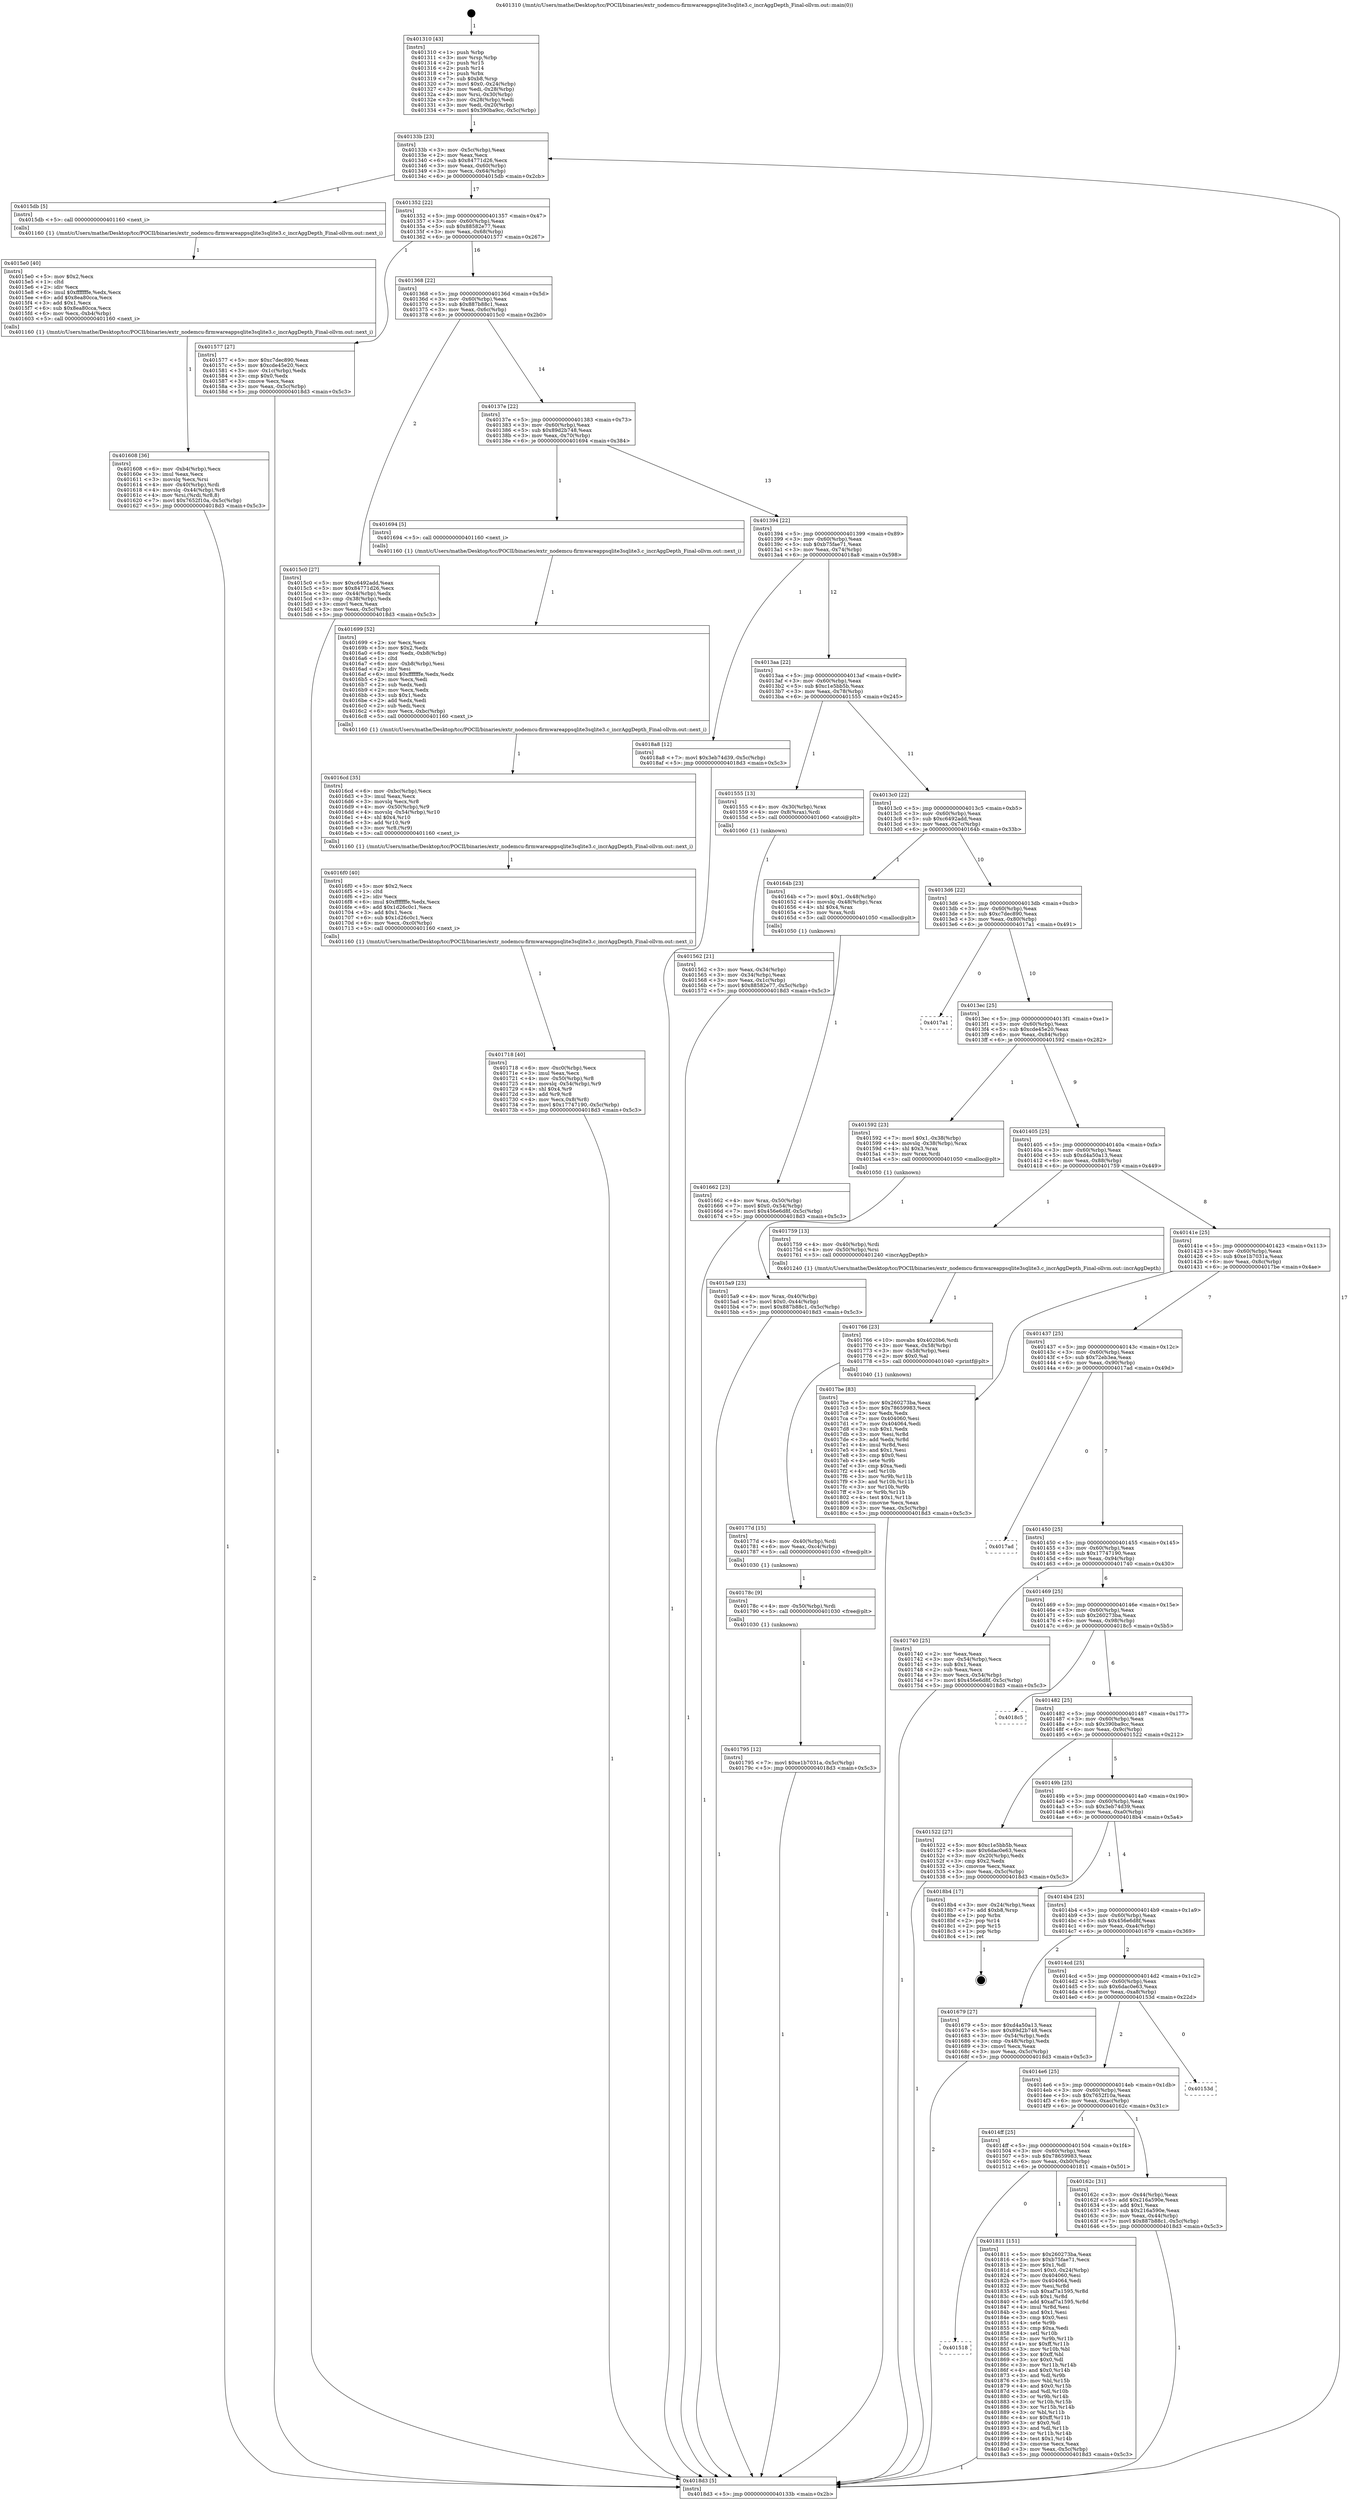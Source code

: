 digraph "0x401310" {
  label = "0x401310 (/mnt/c/Users/mathe/Desktop/tcc/POCII/binaries/extr_nodemcu-firmwareappsqlite3sqlite3.c_incrAggDepth_Final-ollvm.out::main(0))"
  labelloc = "t"
  node[shape=record]

  Entry [label="",width=0.3,height=0.3,shape=circle,fillcolor=black,style=filled]
  "0x40133b" [label="{
     0x40133b [23]\l
     | [instrs]\l
     &nbsp;&nbsp;0x40133b \<+3\>: mov -0x5c(%rbp),%eax\l
     &nbsp;&nbsp;0x40133e \<+2\>: mov %eax,%ecx\l
     &nbsp;&nbsp;0x401340 \<+6\>: sub $0x84771d26,%ecx\l
     &nbsp;&nbsp;0x401346 \<+3\>: mov %eax,-0x60(%rbp)\l
     &nbsp;&nbsp;0x401349 \<+3\>: mov %ecx,-0x64(%rbp)\l
     &nbsp;&nbsp;0x40134c \<+6\>: je 00000000004015db \<main+0x2cb\>\l
  }"]
  "0x4015db" [label="{
     0x4015db [5]\l
     | [instrs]\l
     &nbsp;&nbsp;0x4015db \<+5\>: call 0000000000401160 \<next_i\>\l
     | [calls]\l
     &nbsp;&nbsp;0x401160 \{1\} (/mnt/c/Users/mathe/Desktop/tcc/POCII/binaries/extr_nodemcu-firmwareappsqlite3sqlite3.c_incrAggDepth_Final-ollvm.out::next_i)\l
  }"]
  "0x401352" [label="{
     0x401352 [22]\l
     | [instrs]\l
     &nbsp;&nbsp;0x401352 \<+5\>: jmp 0000000000401357 \<main+0x47\>\l
     &nbsp;&nbsp;0x401357 \<+3\>: mov -0x60(%rbp),%eax\l
     &nbsp;&nbsp;0x40135a \<+5\>: sub $0x88582e77,%eax\l
     &nbsp;&nbsp;0x40135f \<+3\>: mov %eax,-0x68(%rbp)\l
     &nbsp;&nbsp;0x401362 \<+6\>: je 0000000000401577 \<main+0x267\>\l
  }"]
  Exit [label="",width=0.3,height=0.3,shape=circle,fillcolor=black,style=filled,peripheries=2]
  "0x401577" [label="{
     0x401577 [27]\l
     | [instrs]\l
     &nbsp;&nbsp;0x401577 \<+5\>: mov $0xc7dec890,%eax\l
     &nbsp;&nbsp;0x40157c \<+5\>: mov $0xcde45e20,%ecx\l
     &nbsp;&nbsp;0x401581 \<+3\>: mov -0x1c(%rbp),%edx\l
     &nbsp;&nbsp;0x401584 \<+3\>: cmp $0x0,%edx\l
     &nbsp;&nbsp;0x401587 \<+3\>: cmove %ecx,%eax\l
     &nbsp;&nbsp;0x40158a \<+3\>: mov %eax,-0x5c(%rbp)\l
     &nbsp;&nbsp;0x40158d \<+5\>: jmp 00000000004018d3 \<main+0x5c3\>\l
  }"]
  "0x401368" [label="{
     0x401368 [22]\l
     | [instrs]\l
     &nbsp;&nbsp;0x401368 \<+5\>: jmp 000000000040136d \<main+0x5d\>\l
     &nbsp;&nbsp;0x40136d \<+3\>: mov -0x60(%rbp),%eax\l
     &nbsp;&nbsp;0x401370 \<+5\>: sub $0x887b88c1,%eax\l
     &nbsp;&nbsp;0x401375 \<+3\>: mov %eax,-0x6c(%rbp)\l
     &nbsp;&nbsp;0x401378 \<+6\>: je 00000000004015c0 \<main+0x2b0\>\l
  }"]
  "0x401518" [label="{
     0x401518\l
  }", style=dashed]
  "0x4015c0" [label="{
     0x4015c0 [27]\l
     | [instrs]\l
     &nbsp;&nbsp;0x4015c0 \<+5\>: mov $0xc6492add,%eax\l
     &nbsp;&nbsp;0x4015c5 \<+5\>: mov $0x84771d26,%ecx\l
     &nbsp;&nbsp;0x4015ca \<+3\>: mov -0x44(%rbp),%edx\l
     &nbsp;&nbsp;0x4015cd \<+3\>: cmp -0x38(%rbp),%edx\l
     &nbsp;&nbsp;0x4015d0 \<+3\>: cmovl %ecx,%eax\l
     &nbsp;&nbsp;0x4015d3 \<+3\>: mov %eax,-0x5c(%rbp)\l
     &nbsp;&nbsp;0x4015d6 \<+5\>: jmp 00000000004018d3 \<main+0x5c3\>\l
  }"]
  "0x40137e" [label="{
     0x40137e [22]\l
     | [instrs]\l
     &nbsp;&nbsp;0x40137e \<+5\>: jmp 0000000000401383 \<main+0x73\>\l
     &nbsp;&nbsp;0x401383 \<+3\>: mov -0x60(%rbp),%eax\l
     &nbsp;&nbsp;0x401386 \<+5\>: sub $0x89d2b748,%eax\l
     &nbsp;&nbsp;0x40138b \<+3\>: mov %eax,-0x70(%rbp)\l
     &nbsp;&nbsp;0x40138e \<+6\>: je 0000000000401694 \<main+0x384\>\l
  }"]
  "0x401811" [label="{
     0x401811 [151]\l
     | [instrs]\l
     &nbsp;&nbsp;0x401811 \<+5\>: mov $0x260273ba,%eax\l
     &nbsp;&nbsp;0x401816 \<+5\>: mov $0xb75fae71,%ecx\l
     &nbsp;&nbsp;0x40181b \<+2\>: mov $0x1,%dl\l
     &nbsp;&nbsp;0x40181d \<+7\>: movl $0x0,-0x24(%rbp)\l
     &nbsp;&nbsp;0x401824 \<+7\>: mov 0x404060,%esi\l
     &nbsp;&nbsp;0x40182b \<+7\>: mov 0x404064,%edi\l
     &nbsp;&nbsp;0x401832 \<+3\>: mov %esi,%r8d\l
     &nbsp;&nbsp;0x401835 \<+7\>: sub $0xaf7a1595,%r8d\l
     &nbsp;&nbsp;0x40183c \<+4\>: sub $0x1,%r8d\l
     &nbsp;&nbsp;0x401840 \<+7\>: add $0xaf7a1595,%r8d\l
     &nbsp;&nbsp;0x401847 \<+4\>: imul %r8d,%esi\l
     &nbsp;&nbsp;0x40184b \<+3\>: and $0x1,%esi\l
     &nbsp;&nbsp;0x40184e \<+3\>: cmp $0x0,%esi\l
     &nbsp;&nbsp;0x401851 \<+4\>: sete %r9b\l
     &nbsp;&nbsp;0x401855 \<+3\>: cmp $0xa,%edi\l
     &nbsp;&nbsp;0x401858 \<+4\>: setl %r10b\l
     &nbsp;&nbsp;0x40185c \<+3\>: mov %r9b,%r11b\l
     &nbsp;&nbsp;0x40185f \<+4\>: xor $0xff,%r11b\l
     &nbsp;&nbsp;0x401863 \<+3\>: mov %r10b,%bl\l
     &nbsp;&nbsp;0x401866 \<+3\>: xor $0xff,%bl\l
     &nbsp;&nbsp;0x401869 \<+3\>: xor $0x0,%dl\l
     &nbsp;&nbsp;0x40186c \<+3\>: mov %r11b,%r14b\l
     &nbsp;&nbsp;0x40186f \<+4\>: and $0x0,%r14b\l
     &nbsp;&nbsp;0x401873 \<+3\>: and %dl,%r9b\l
     &nbsp;&nbsp;0x401876 \<+3\>: mov %bl,%r15b\l
     &nbsp;&nbsp;0x401879 \<+4\>: and $0x0,%r15b\l
     &nbsp;&nbsp;0x40187d \<+3\>: and %dl,%r10b\l
     &nbsp;&nbsp;0x401880 \<+3\>: or %r9b,%r14b\l
     &nbsp;&nbsp;0x401883 \<+3\>: or %r10b,%r15b\l
     &nbsp;&nbsp;0x401886 \<+3\>: xor %r15b,%r14b\l
     &nbsp;&nbsp;0x401889 \<+3\>: or %bl,%r11b\l
     &nbsp;&nbsp;0x40188c \<+4\>: xor $0xff,%r11b\l
     &nbsp;&nbsp;0x401890 \<+3\>: or $0x0,%dl\l
     &nbsp;&nbsp;0x401893 \<+3\>: and %dl,%r11b\l
     &nbsp;&nbsp;0x401896 \<+3\>: or %r11b,%r14b\l
     &nbsp;&nbsp;0x401899 \<+4\>: test $0x1,%r14b\l
     &nbsp;&nbsp;0x40189d \<+3\>: cmovne %ecx,%eax\l
     &nbsp;&nbsp;0x4018a0 \<+3\>: mov %eax,-0x5c(%rbp)\l
     &nbsp;&nbsp;0x4018a3 \<+5\>: jmp 00000000004018d3 \<main+0x5c3\>\l
  }"]
  "0x401694" [label="{
     0x401694 [5]\l
     | [instrs]\l
     &nbsp;&nbsp;0x401694 \<+5\>: call 0000000000401160 \<next_i\>\l
     | [calls]\l
     &nbsp;&nbsp;0x401160 \{1\} (/mnt/c/Users/mathe/Desktop/tcc/POCII/binaries/extr_nodemcu-firmwareappsqlite3sqlite3.c_incrAggDepth_Final-ollvm.out::next_i)\l
  }"]
  "0x401394" [label="{
     0x401394 [22]\l
     | [instrs]\l
     &nbsp;&nbsp;0x401394 \<+5\>: jmp 0000000000401399 \<main+0x89\>\l
     &nbsp;&nbsp;0x401399 \<+3\>: mov -0x60(%rbp),%eax\l
     &nbsp;&nbsp;0x40139c \<+5\>: sub $0xb75fae71,%eax\l
     &nbsp;&nbsp;0x4013a1 \<+3\>: mov %eax,-0x74(%rbp)\l
     &nbsp;&nbsp;0x4013a4 \<+6\>: je 00000000004018a8 \<main+0x598\>\l
  }"]
  "0x401795" [label="{
     0x401795 [12]\l
     | [instrs]\l
     &nbsp;&nbsp;0x401795 \<+7\>: movl $0xe1b7031a,-0x5c(%rbp)\l
     &nbsp;&nbsp;0x40179c \<+5\>: jmp 00000000004018d3 \<main+0x5c3\>\l
  }"]
  "0x4018a8" [label="{
     0x4018a8 [12]\l
     | [instrs]\l
     &nbsp;&nbsp;0x4018a8 \<+7\>: movl $0x3eb74d39,-0x5c(%rbp)\l
     &nbsp;&nbsp;0x4018af \<+5\>: jmp 00000000004018d3 \<main+0x5c3\>\l
  }"]
  "0x4013aa" [label="{
     0x4013aa [22]\l
     | [instrs]\l
     &nbsp;&nbsp;0x4013aa \<+5\>: jmp 00000000004013af \<main+0x9f\>\l
     &nbsp;&nbsp;0x4013af \<+3\>: mov -0x60(%rbp),%eax\l
     &nbsp;&nbsp;0x4013b2 \<+5\>: sub $0xc1e5bb5b,%eax\l
     &nbsp;&nbsp;0x4013b7 \<+3\>: mov %eax,-0x78(%rbp)\l
     &nbsp;&nbsp;0x4013ba \<+6\>: je 0000000000401555 \<main+0x245\>\l
  }"]
  "0x40178c" [label="{
     0x40178c [9]\l
     | [instrs]\l
     &nbsp;&nbsp;0x40178c \<+4\>: mov -0x50(%rbp),%rdi\l
     &nbsp;&nbsp;0x401790 \<+5\>: call 0000000000401030 \<free@plt\>\l
     | [calls]\l
     &nbsp;&nbsp;0x401030 \{1\} (unknown)\l
  }"]
  "0x401555" [label="{
     0x401555 [13]\l
     | [instrs]\l
     &nbsp;&nbsp;0x401555 \<+4\>: mov -0x30(%rbp),%rax\l
     &nbsp;&nbsp;0x401559 \<+4\>: mov 0x8(%rax),%rdi\l
     &nbsp;&nbsp;0x40155d \<+5\>: call 0000000000401060 \<atoi@plt\>\l
     | [calls]\l
     &nbsp;&nbsp;0x401060 \{1\} (unknown)\l
  }"]
  "0x4013c0" [label="{
     0x4013c0 [22]\l
     | [instrs]\l
     &nbsp;&nbsp;0x4013c0 \<+5\>: jmp 00000000004013c5 \<main+0xb5\>\l
     &nbsp;&nbsp;0x4013c5 \<+3\>: mov -0x60(%rbp),%eax\l
     &nbsp;&nbsp;0x4013c8 \<+5\>: sub $0xc6492add,%eax\l
     &nbsp;&nbsp;0x4013cd \<+3\>: mov %eax,-0x7c(%rbp)\l
     &nbsp;&nbsp;0x4013d0 \<+6\>: je 000000000040164b \<main+0x33b\>\l
  }"]
  "0x40177d" [label="{
     0x40177d [15]\l
     | [instrs]\l
     &nbsp;&nbsp;0x40177d \<+4\>: mov -0x40(%rbp),%rdi\l
     &nbsp;&nbsp;0x401781 \<+6\>: mov %eax,-0xc4(%rbp)\l
     &nbsp;&nbsp;0x401787 \<+5\>: call 0000000000401030 \<free@plt\>\l
     | [calls]\l
     &nbsp;&nbsp;0x401030 \{1\} (unknown)\l
  }"]
  "0x40164b" [label="{
     0x40164b [23]\l
     | [instrs]\l
     &nbsp;&nbsp;0x40164b \<+7\>: movl $0x1,-0x48(%rbp)\l
     &nbsp;&nbsp;0x401652 \<+4\>: movslq -0x48(%rbp),%rax\l
     &nbsp;&nbsp;0x401656 \<+4\>: shl $0x4,%rax\l
     &nbsp;&nbsp;0x40165a \<+3\>: mov %rax,%rdi\l
     &nbsp;&nbsp;0x40165d \<+5\>: call 0000000000401050 \<malloc@plt\>\l
     | [calls]\l
     &nbsp;&nbsp;0x401050 \{1\} (unknown)\l
  }"]
  "0x4013d6" [label="{
     0x4013d6 [22]\l
     | [instrs]\l
     &nbsp;&nbsp;0x4013d6 \<+5\>: jmp 00000000004013db \<main+0xcb\>\l
     &nbsp;&nbsp;0x4013db \<+3\>: mov -0x60(%rbp),%eax\l
     &nbsp;&nbsp;0x4013de \<+5\>: sub $0xc7dec890,%eax\l
     &nbsp;&nbsp;0x4013e3 \<+3\>: mov %eax,-0x80(%rbp)\l
     &nbsp;&nbsp;0x4013e6 \<+6\>: je 00000000004017a1 \<main+0x491\>\l
  }"]
  "0x401766" [label="{
     0x401766 [23]\l
     | [instrs]\l
     &nbsp;&nbsp;0x401766 \<+10\>: movabs $0x4020b6,%rdi\l
     &nbsp;&nbsp;0x401770 \<+3\>: mov %eax,-0x58(%rbp)\l
     &nbsp;&nbsp;0x401773 \<+3\>: mov -0x58(%rbp),%esi\l
     &nbsp;&nbsp;0x401776 \<+2\>: mov $0x0,%al\l
     &nbsp;&nbsp;0x401778 \<+5\>: call 0000000000401040 \<printf@plt\>\l
     | [calls]\l
     &nbsp;&nbsp;0x401040 \{1\} (unknown)\l
  }"]
  "0x4017a1" [label="{
     0x4017a1\l
  }", style=dashed]
  "0x4013ec" [label="{
     0x4013ec [25]\l
     | [instrs]\l
     &nbsp;&nbsp;0x4013ec \<+5\>: jmp 00000000004013f1 \<main+0xe1\>\l
     &nbsp;&nbsp;0x4013f1 \<+3\>: mov -0x60(%rbp),%eax\l
     &nbsp;&nbsp;0x4013f4 \<+5\>: sub $0xcde45e20,%eax\l
     &nbsp;&nbsp;0x4013f9 \<+6\>: mov %eax,-0x84(%rbp)\l
     &nbsp;&nbsp;0x4013ff \<+6\>: je 0000000000401592 \<main+0x282\>\l
  }"]
  "0x401718" [label="{
     0x401718 [40]\l
     | [instrs]\l
     &nbsp;&nbsp;0x401718 \<+6\>: mov -0xc0(%rbp),%ecx\l
     &nbsp;&nbsp;0x40171e \<+3\>: imul %eax,%ecx\l
     &nbsp;&nbsp;0x401721 \<+4\>: mov -0x50(%rbp),%r8\l
     &nbsp;&nbsp;0x401725 \<+4\>: movslq -0x54(%rbp),%r9\l
     &nbsp;&nbsp;0x401729 \<+4\>: shl $0x4,%r9\l
     &nbsp;&nbsp;0x40172d \<+3\>: add %r9,%r8\l
     &nbsp;&nbsp;0x401730 \<+4\>: mov %ecx,0x8(%r8)\l
     &nbsp;&nbsp;0x401734 \<+7\>: movl $0x17747190,-0x5c(%rbp)\l
     &nbsp;&nbsp;0x40173b \<+5\>: jmp 00000000004018d3 \<main+0x5c3\>\l
  }"]
  "0x401592" [label="{
     0x401592 [23]\l
     | [instrs]\l
     &nbsp;&nbsp;0x401592 \<+7\>: movl $0x1,-0x38(%rbp)\l
     &nbsp;&nbsp;0x401599 \<+4\>: movslq -0x38(%rbp),%rax\l
     &nbsp;&nbsp;0x40159d \<+4\>: shl $0x3,%rax\l
     &nbsp;&nbsp;0x4015a1 \<+3\>: mov %rax,%rdi\l
     &nbsp;&nbsp;0x4015a4 \<+5\>: call 0000000000401050 \<malloc@plt\>\l
     | [calls]\l
     &nbsp;&nbsp;0x401050 \{1\} (unknown)\l
  }"]
  "0x401405" [label="{
     0x401405 [25]\l
     | [instrs]\l
     &nbsp;&nbsp;0x401405 \<+5\>: jmp 000000000040140a \<main+0xfa\>\l
     &nbsp;&nbsp;0x40140a \<+3\>: mov -0x60(%rbp),%eax\l
     &nbsp;&nbsp;0x40140d \<+5\>: sub $0xd4a50a13,%eax\l
     &nbsp;&nbsp;0x401412 \<+6\>: mov %eax,-0x88(%rbp)\l
     &nbsp;&nbsp;0x401418 \<+6\>: je 0000000000401759 \<main+0x449\>\l
  }"]
  "0x4016f0" [label="{
     0x4016f0 [40]\l
     | [instrs]\l
     &nbsp;&nbsp;0x4016f0 \<+5\>: mov $0x2,%ecx\l
     &nbsp;&nbsp;0x4016f5 \<+1\>: cltd\l
     &nbsp;&nbsp;0x4016f6 \<+2\>: idiv %ecx\l
     &nbsp;&nbsp;0x4016f8 \<+6\>: imul $0xfffffffe,%edx,%ecx\l
     &nbsp;&nbsp;0x4016fe \<+6\>: add $0x1d26c0c1,%ecx\l
     &nbsp;&nbsp;0x401704 \<+3\>: add $0x1,%ecx\l
     &nbsp;&nbsp;0x401707 \<+6\>: sub $0x1d26c0c1,%ecx\l
     &nbsp;&nbsp;0x40170d \<+6\>: mov %ecx,-0xc0(%rbp)\l
     &nbsp;&nbsp;0x401713 \<+5\>: call 0000000000401160 \<next_i\>\l
     | [calls]\l
     &nbsp;&nbsp;0x401160 \{1\} (/mnt/c/Users/mathe/Desktop/tcc/POCII/binaries/extr_nodemcu-firmwareappsqlite3sqlite3.c_incrAggDepth_Final-ollvm.out::next_i)\l
  }"]
  "0x401759" [label="{
     0x401759 [13]\l
     | [instrs]\l
     &nbsp;&nbsp;0x401759 \<+4\>: mov -0x40(%rbp),%rdi\l
     &nbsp;&nbsp;0x40175d \<+4\>: mov -0x50(%rbp),%rsi\l
     &nbsp;&nbsp;0x401761 \<+5\>: call 0000000000401240 \<incrAggDepth\>\l
     | [calls]\l
     &nbsp;&nbsp;0x401240 \{1\} (/mnt/c/Users/mathe/Desktop/tcc/POCII/binaries/extr_nodemcu-firmwareappsqlite3sqlite3.c_incrAggDepth_Final-ollvm.out::incrAggDepth)\l
  }"]
  "0x40141e" [label="{
     0x40141e [25]\l
     | [instrs]\l
     &nbsp;&nbsp;0x40141e \<+5\>: jmp 0000000000401423 \<main+0x113\>\l
     &nbsp;&nbsp;0x401423 \<+3\>: mov -0x60(%rbp),%eax\l
     &nbsp;&nbsp;0x401426 \<+5\>: sub $0xe1b7031a,%eax\l
     &nbsp;&nbsp;0x40142b \<+6\>: mov %eax,-0x8c(%rbp)\l
     &nbsp;&nbsp;0x401431 \<+6\>: je 00000000004017be \<main+0x4ae\>\l
  }"]
  "0x4016cd" [label="{
     0x4016cd [35]\l
     | [instrs]\l
     &nbsp;&nbsp;0x4016cd \<+6\>: mov -0xbc(%rbp),%ecx\l
     &nbsp;&nbsp;0x4016d3 \<+3\>: imul %eax,%ecx\l
     &nbsp;&nbsp;0x4016d6 \<+3\>: movslq %ecx,%r8\l
     &nbsp;&nbsp;0x4016d9 \<+4\>: mov -0x50(%rbp),%r9\l
     &nbsp;&nbsp;0x4016dd \<+4\>: movslq -0x54(%rbp),%r10\l
     &nbsp;&nbsp;0x4016e1 \<+4\>: shl $0x4,%r10\l
     &nbsp;&nbsp;0x4016e5 \<+3\>: add %r10,%r9\l
     &nbsp;&nbsp;0x4016e8 \<+3\>: mov %r8,(%r9)\l
     &nbsp;&nbsp;0x4016eb \<+5\>: call 0000000000401160 \<next_i\>\l
     | [calls]\l
     &nbsp;&nbsp;0x401160 \{1\} (/mnt/c/Users/mathe/Desktop/tcc/POCII/binaries/extr_nodemcu-firmwareappsqlite3sqlite3.c_incrAggDepth_Final-ollvm.out::next_i)\l
  }"]
  "0x4017be" [label="{
     0x4017be [83]\l
     | [instrs]\l
     &nbsp;&nbsp;0x4017be \<+5\>: mov $0x260273ba,%eax\l
     &nbsp;&nbsp;0x4017c3 \<+5\>: mov $0x78659983,%ecx\l
     &nbsp;&nbsp;0x4017c8 \<+2\>: xor %edx,%edx\l
     &nbsp;&nbsp;0x4017ca \<+7\>: mov 0x404060,%esi\l
     &nbsp;&nbsp;0x4017d1 \<+7\>: mov 0x404064,%edi\l
     &nbsp;&nbsp;0x4017d8 \<+3\>: sub $0x1,%edx\l
     &nbsp;&nbsp;0x4017db \<+3\>: mov %esi,%r8d\l
     &nbsp;&nbsp;0x4017de \<+3\>: add %edx,%r8d\l
     &nbsp;&nbsp;0x4017e1 \<+4\>: imul %r8d,%esi\l
     &nbsp;&nbsp;0x4017e5 \<+3\>: and $0x1,%esi\l
     &nbsp;&nbsp;0x4017e8 \<+3\>: cmp $0x0,%esi\l
     &nbsp;&nbsp;0x4017eb \<+4\>: sete %r9b\l
     &nbsp;&nbsp;0x4017ef \<+3\>: cmp $0xa,%edi\l
     &nbsp;&nbsp;0x4017f2 \<+4\>: setl %r10b\l
     &nbsp;&nbsp;0x4017f6 \<+3\>: mov %r9b,%r11b\l
     &nbsp;&nbsp;0x4017f9 \<+3\>: and %r10b,%r11b\l
     &nbsp;&nbsp;0x4017fc \<+3\>: xor %r10b,%r9b\l
     &nbsp;&nbsp;0x4017ff \<+3\>: or %r9b,%r11b\l
     &nbsp;&nbsp;0x401802 \<+4\>: test $0x1,%r11b\l
     &nbsp;&nbsp;0x401806 \<+3\>: cmovne %ecx,%eax\l
     &nbsp;&nbsp;0x401809 \<+3\>: mov %eax,-0x5c(%rbp)\l
     &nbsp;&nbsp;0x40180c \<+5\>: jmp 00000000004018d3 \<main+0x5c3\>\l
  }"]
  "0x401437" [label="{
     0x401437 [25]\l
     | [instrs]\l
     &nbsp;&nbsp;0x401437 \<+5\>: jmp 000000000040143c \<main+0x12c\>\l
     &nbsp;&nbsp;0x40143c \<+3\>: mov -0x60(%rbp),%eax\l
     &nbsp;&nbsp;0x40143f \<+5\>: sub $0x72eb3ea,%eax\l
     &nbsp;&nbsp;0x401444 \<+6\>: mov %eax,-0x90(%rbp)\l
     &nbsp;&nbsp;0x40144a \<+6\>: je 00000000004017ad \<main+0x49d\>\l
  }"]
  "0x401699" [label="{
     0x401699 [52]\l
     | [instrs]\l
     &nbsp;&nbsp;0x401699 \<+2\>: xor %ecx,%ecx\l
     &nbsp;&nbsp;0x40169b \<+5\>: mov $0x2,%edx\l
     &nbsp;&nbsp;0x4016a0 \<+6\>: mov %edx,-0xb8(%rbp)\l
     &nbsp;&nbsp;0x4016a6 \<+1\>: cltd\l
     &nbsp;&nbsp;0x4016a7 \<+6\>: mov -0xb8(%rbp),%esi\l
     &nbsp;&nbsp;0x4016ad \<+2\>: idiv %esi\l
     &nbsp;&nbsp;0x4016af \<+6\>: imul $0xfffffffe,%edx,%edx\l
     &nbsp;&nbsp;0x4016b5 \<+2\>: mov %ecx,%edi\l
     &nbsp;&nbsp;0x4016b7 \<+2\>: sub %edx,%edi\l
     &nbsp;&nbsp;0x4016b9 \<+2\>: mov %ecx,%edx\l
     &nbsp;&nbsp;0x4016bb \<+3\>: sub $0x1,%edx\l
     &nbsp;&nbsp;0x4016be \<+2\>: add %edx,%edi\l
     &nbsp;&nbsp;0x4016c0 \<+2\>: sub %edi,%ecx\l
     &nbsp;&nbsp;0x4016c2 \<+6\>: mov %ecx,-0xbc(%rbp)\l
     &nbsp;&nbsp;0x4016c8 \<+5\>: call 0000000000401160 \<next_i\>\l
     | [calls]\l
     &nbsp;&nbsp;0x401160 \{1\} (/mnt/c/Users/mathe/Desktop/tcc/POCII/binaries/extr_nodemcu-firmwareappsqlite3sqlite3.c_incrAggDepth_Final-ollvm.out::next_i)\l
  }"]
  "0x4017ad" [label="{
     0x4017ad\l
  }", style=dashed]
  "0x401450" [label="{
     0x401450 [25]\l
     | [instrs]\l
     &nbsp;&nbsp;0x401450 \<+5\>: jmp 0000000000401455 \<main+0x145\>\l
     &nbsp;&nbsp;0x401455 \<+3\>: mov -0x60(%rbp),%eax\l
     &nbsp;&nbsp;0x401458 \<+5\>: sub $0x17747190,%eax\l
     &nbsp;&nbsp;0x40145d \<+6\>: mov %eax,-0x94(%rbp)\l
     &nbsp;&nbsp;0x401463 \<+6\>: je 0000000000401740 \<main+0x430\>\l
  }"]
  "0x401662" [label="{
     0x401662 [23]\l
     | [instrs]\l
     &nbsp;&nbsp;0x401662 \<+4\>: mov %rax,-0x50(%rbp)\l
     &nbsp;&nbsp;0x401666 \<+7\>: movl $0x0,-0x54(%rbp)\l
     &nbsp;&nbsp;0x40166d \<+7\>: movl $0x456e6d8f,-0x5c(%rbp)\l
     &nbsp;&nbsp;0x401674 \<+5\>: jmp 00000000004018d3 \<main+0x5c3\>\l
  }"]
  "0x401740" [label="{
     0x401740 [25]\l
     | [instrs]\l
     &nbsp;&nbsp;0x401740 \<+2\>: xor %eax,%eax\l
     &nbsp;&nbsp;0x401742 \<+3\>: mov -0x54(%rbp),%ecx\l
     &nbsp;&nbsp;0x401745 \<+3\>: sub $0x1,%eax\l
     &nbsp;&nbsp;0x401748 \<+2\>: sub %eax,%ecx\l
     &nbsp;&nbsp;0x40174a \<+3\>: mov %ecx,-0x54(%rbp)\l
     &nbsp;&nbsp;0x40174d \<+7\>: movl $0x456e6d8f,-0x5c(%rbp)\l
     &nbsp;&nbsp;0x401754 \<+5\>: jmp 00000000004018d3 \<main+0x5c3\>\l
  }"]
  "0x401469" [label="{
     0x401469 [25]\l
     | [instrs]\l
     &nbsp;&nbsp;0x401469 \<+5\>: jmp 000000000040146e \<main+0x15e\>\l
     &nbsp;&nbsp;0x40146e \<+3\>: mov -0x60(%rbp),%eax\l
     &nbsp;&nbsp;0x401471 \<+5\>: sub $0x260273ba,%eax\l
     &nbsp;&nbsp;0x401476 \<+6\>: mov %eax,-0x98(%rbp)\l
     &nbsp;&nbsp;0x40147c \<+6\>: je 00000000004018c5 \<main+0x5b5\>\l
  }"]
  "0x4014ff" [label="{
     0x4014ff [25]\l
     | [instrs]\l
     &nbsp;&nbsp;0x4014ff \<+5\>: jmp 0000000000401504 \<main+0x1f4\>\l
     &nbsp;&nbsp;0x401504 \<+3\>: mov -0x60(%rbp),%eax\l
     &nbsp;&nbsp;0x401507 \<+5\>: sub $0x78659983,%eax\l
     &nbsp;&nbsp;0x40150c \<+6\>: mov %eax,-0xb0(%rbp)\l
     &nbsp;&nbsp;0x401512 \<+6\>: je 0000000000401811 \<main+0x501\>\l
  }"]
  "0x4018c5" [label="{
     0x4018c5\l
  }", style=dashed]
  "0x401482" [label="{
     0x401482 [25]\l
     | [instrs]\l
     &nbsp;&nbsp;0x401482 \<+5\>: jmp 0000000000401487 \<main+0x177\>\l
     &nbsp;&nbsp;0x401487 \<+3\>: mov -0x60(%rbp),%eax\l
     &nbsp;&nbsp;0x40148a \<+5\>: sub $0x390ba9cc,%eax\l
     &nbsp;&nbsp;0x40148f \<+6\>: mov %eax,-0x9c(%rbp)\l
     &nbsp;&nbsp;0x401495 \<+6\>: je 0000000000401522 \<main+0x212\>\l
  }"]
  "0x40162c" [label="{
     0x40162c [31]\l
     | [instrs]\l
     &nbsp;&nbsp;0x40162c \<+3\>: mov -0x44(%rbp),%eax\l
     &nbsp;&nbsp;0x40162f \<+5\>: add $0x216a590e,%eax\l
     &nbsp;&nbsp;0x401634 \<+3\>: add $0x1,%eax\l
     &nbsp;&nbsp;0x401637 \<+5\>: sub $0x216a590e,%eax\l
     &nbsp;&nbsp;0x40163c \<+3\>: mov %eax,-0x44(%rbp)\l
     &nbsp;&nbsp;0x40163f \<+7\>: movl $0x887b88c1,-0x5c(%rbp)\l
     &nbsp;&nbsp;0x401646 \<+5\>: jmp 00000000004018d3 \<main+0x5c3\>\l
  }"]
  "0x401522" [label="{
     0x401522 [27]\l
     | [instrs]\l
     &nbsp;&nbsp;0x401522 \<+5\>: mov $0xc1e5bb5b,%eax\l
     &nbsp;&nbsp;0x401527 \<+5\>: mov $0x6dac0e63,%ecx\l
     &nbsp;&nbsp;0x40152c \<+3\>: mov -0x20(%rbp),%edx\l
     &nbsp;&nbsp;0x40152f \<+3\>: cmp $0x2,%edx\l
     &nbsp;&nbsp;0x401532 \<+3\>: cmovne %ecx,%eax\l
     &nbsp;&nbsp;0x401535 \<+3\>: mov %eax,-0x5c(%rbp)\l
     &nbsp;&nbsp;0x401538 \<+5\>: jmp 00000000004018d3 \<main+0x5c3\>\l
  }"]
  "0x40149b" [label="{
     0x40149b [25]\l
     | [instrs]\l
     &nbsp;&nbsp;0x40149b \<+5\>: jmp 00000000004014a0 \<main+0x190\>\l
     &nbsp;&nbsp;0x4014a0 \<+3\>: mov -0x60(%rbp),%eax\l
     &nbsp;&nbsp;0x4014a3 \<+5\>: sub $0x3eb74d39,%eax\l
     &nbsp;&nbsp;0x4014a8 \<+6\>: mov %eax,-0xa0(%rbp)\l
     &nbsp;&nbsp;0x4014ae \<+6\>: je 00000000004018b4 \<main+0x5a4\>\l
  }"]
  "0x4018d3" [label="{
     0x4018d3 [5]\l
     | [instrs]\l
     &nbsp;&nbsp;0x4018d3 \<+5\>: jmp 000000000040133b \<main+0x2b\>\l
  }"]
  "0x401310" [label="{
     0x401310 [43]\l
     | [instrs]\l
     &nbsp;&nbsp;0x401310 \<+1\>: push %rbp\l
     &nbsp;&nbsp;0x401311 \<+3\>: mov %rsp,%rbp\l
     &nbsp;&nbsp;0x401314 \<+2\>: push %r15\l
     &nbsp;&nbsp;0x401316 \<+2\>: push %r14\l
     &nbsp;&nbsp;0x401318 \<+1\>: push %rbx\l
     &nbsp;&nbsp;0x401319 \<+7\>: sub $0xb8,%rsp\l
     &nbsp;&nbsp;0x401320 \<+7\>: movl $0x0,-0x24(%rbp)\l
     &nbsp;&nbsp;0x401327 \<+3\>: mov %edi,-0x28(%rbp)\l
     &nbsp;&nbsp;0x40132a \<+4\>: mov %rsi,-0x30(%rbp)\l
     &nbsp;&nbsp;0x40132e \<+3\>: mov -0x28(%rbp),%edi\l
     &nbsp;&nbsp;0x401331 \<+3\>: mov %edi,-0x20(%rbp)\l
     &nbsp;&nbsp;0x401334 \<+7\>: movl $0x390ba9cc,-0x5c(%rbp)\l
  }"]
  "0x401562" [label="{
     0x401562 [21]\l
     | [instrs]\l
     &nbsp;&nbsp;0x401562 \<+3\>: mov %eax,-0x34(%rbp)\l
     &nbsp;&nbsp;0x401565 \<+3\>: mov -0x34(%rbp),%eax\l
     &nbsp;&nbsp;0x401568 \<+3\>: mov %eax,-0x1c(%rbp)\l
     &nbsp;&nbsp;0x40156b \<+7\>: movl $0x88582e77,-0x5c(%rbp)\l
     &nbsp;&nbsp;0x401572 \<+5\>: jmp 00000000004018d3 \<main+0x5c3\>\l
  }"]
  "0x4015a9" [label="{
     0x4015a9 [23]\l
     | [instrs]\l
     &nbsp;&nbsp;0x4015a9 \<+4\>: mov %rax,-0x40(%rbp)\l
     &nbsp;&nbsp;0x4015ad \<+7\>: movl $0x0,-0x44(%rbp)\l
     &nbsp;&nbsp;0x4015b4 \<+7\>: movl $0x887b88c1,-0x5c(%rbp)\l
     &nbsp;&nbsp;0x4015bb \<+5\>: jmp 00000000004018d3 \<main+0x5c3\>\l
  }"]
  "0x4015e0" [label="{
     0x4015e0 [40]\l
     | [instrs]\l
     &nbsp;&nbsp;0x4015e0 \<+5\>: mov $0x2,%ecx\l
     &nbsp;&nbsp;0x4015e5 \<+1\>: cltd\l
     &nbsp;&nbsp;0x4015e6 \<+2\>: idiv %ecx\l
     &nbsp;&nbsp;0x4015e8 \<+6\>: imul $0xfffffffe,%edx,%ecx\l
     &nbsp;&nbsp;0x4015ee \<+6\>: add $0x8ea80cca,%ecx\l
     &nbsp;&nbsp;0x4015f4 \<+3\>: add $0x1,%ecx\l
     &nbsp;&nbsp;0x4015f7 \<+6\>: sub $0x8ea80cca,%ecx\l
     &nbsp;&nbsp;0x4015fd \<+6\>: mov %ecx,-0xb4(%rbp)\l
     &nbsp;&nbsp;0x401603 \<+5\>: call 0000000000401160 \<next_i\>\l
     | [calls]\l
     &nbsp;&nbsp;0x401160 \{1\} (/mnt/c/Users/mathe/Desktop/tcc/POCII/binaries/extr_nodemcu-firmwareappsqlite3sqlite3.c_incrAggDepth_Final-ollvm.out::next_i)\l
  }"]
  "0x401608" [label="{
     0x401608 [36]\l
     | [instrs]\l
     &nbsp;&nbsp;0x401608 \<+6\>: mov -0xb4(%rbp),%ecx\l
     &nbsp;&nbsp;0x40160e \<+3\>: imul %eax,%ecx\l
     &nbsp;&nbsp;0x401611 \<+3\>: movslq %ecx,%rsi\l
     &nbsp;&nbsp;0x401614 \<+4\>: mov -0x40(%rbp),%rdi\l
     &nbsp;&nbsp;0x401618 \<+4\>: movslq -0x44(%rbp),%r8\l
     &nbsp;&nbsp;0x40161c \<+4\>: mov %rsi,(%rdi,%r8,8)\l
     &nbsp;&nbsp;0x401620 \<+7\>: movl $0x7652f10a,-0x5c(%rbp)\l
     &nbsp;&nbsp;0x401627 \<+5\>: jmp 00000000004018d3 \<main+0x5c3\>\l
  }"]
  "0x4014e6" [label="{
     0x4014e6 [25]\l
     | [instrs]\l
     &nbsp;&nbsp;0x4014e6 \<+5\>: jmp 00000000004014eb \<main+0x1db\>\l
     &nbsp;&nbsp;0x4014eb \<+3\>: mov -0x60(%rbp),%eax\l
     &nbsp;&nbsp;0x4014ee \<+5\>: sub $0x7652f10a,%eax\l
     &nbsp;&nbsp;0x4014f3 \<+6\>: mov %eax,-0xac(%rbp)\l
     &nbsp;&nbsp;0x4014f9 \<+6\>: je 000000000040162c \<main+0x31c\>\l
  }"]
  "0x4018b4" [label="{
     0x4018b4 [17]\l
     | [instrs]\l
     &nbsp;&nbsp;0x4018b4 \<+3\>: mov -0x24(%rbp),%eax\l
     &nbsp;&nbsp;0x4018b7 \<+7\>: add $0xb8,%rsp\l
     &nbsp;&nbsp;0x4018be \<+1\>: pop %rbx\l
     &nbsp;&nbsp;0x4018bf \<+2\>: pop %r14\l
     &nbsp;&nbsp;0x4018c1 \<+2\>: pop %r15\l
     &nbsp;&nbsp;0x4018c3 \<+1\>: pop %rbp\l
     &nbsp;&nbsp;0x4018c4 \<+1\>: ret\l
  }"]
  "0x4014b4" [label="{
     0x4014b4 [25]\l
     | [instrs]\l
     &nbsp;&nbsp;0x4014b4 \<+5\>: jmp 00000000004014b9 \<main+0x1a9\>\l
     &nbsp;&nbsp;0x4014b9 \<+3\>: mov -0x60(%rbp),%eax\l
     &nbsp;&nbsp;0x4014bc \<+5\>: sub $0x456e6d8f,%eax\l
     &nbsp;&nbsp;0x4014c1 \<+6\>: mov %eax,-0xa4(%rbp)\l
     &nbsp;&nbsp;0x4014c7 \<+6\>: je 0000000000401679 \<main+0x369\>\l
  }"]
  "0x40153d" [label="{
     0x40153d\l
  }", style=dashed]
  "0x401679" [label="{
     0x401679 [27]\l
     | [instrs]\l
     &nbsp;&nbsp;0x401679 \<+5\>: mov $0xd4a50a13,%eax\l
     &nbsp;&nbsp;0x40167e \<+5\>: mov $0x89d2b748,%ecx\l
     &nbsp;&nbsp;0x401683 \<+3\>: mov -0x54(%rbp),%edx\l
     &nbsp;&nbsp;0x401686 \<+3\>: cmp -0x48(%rbp),%edx\l
     &nbsp;&nbsp;0x401689 \<+3\>: cmovl %ecx,%eax\l
     &nbsp;&nbsp;0x40168c \<+3\>: mov %eax,-0x5c(%rbp)\l
     &nbsp;&nbsp;0x40168f \<+5\>: jmp 00000000004018d3 \<main+0x5c3\>\l
  }"]
  "0x4014cd" [label="{
     0x4014cd [25]\l
     | [instrs]\l
     &nbsp;&nbsp;0x4014cd \<+5\>: jmp 00000000004014d2 \<main+0x1c2\>\l
     &nbsp;&nbsp;0x4014d2 \<+3\>: mov -0x60(%rbp),%eax\l
     &nbsp;&nbsp;0x4014d5 \<+5\>: sub $0x6dac0e63,%eax\l
     &nbsp;&nbsp;0x4014da \<+6\>: mov %eax,-0xa8(%rbp)\l
     &nbsp;&nbsp;0x4014e0 \<+6\>: je 000000000040153d \<main+0x22d\>\l
  }"]
  Entry -> "0x401310" [label=" 1"]
  "0x40133b" -> "0x4015db" [label=" 1"]
  "0x40133b" -> "0x401352" [label=" 17"]
  "0x4018b4" -> Exit [label=" 1"]
  "0x401352" -> "0x401577" [label=" 1"]
  "0x401352" -> "0x401368" [label=" 16"]
  "0x4018a8" -> "0x4018d3" [label=" 1"]
  "0x401368" -> "0x4015c0" [label=" 2"]
  "0x401368" -> "0x40137e" [label=" 14"]
  "0x401811" -> "0x4018d3" [label=" 1"]
  "0x40137e" -> "0x401694" [label=" 1"]
  "0x40137e" -> "0x401394" [label=" 13"]
  "0x4014ff" -> "0x401518" [label=" 0"]
  "0x401394" -> "0x4018a8" [label=" 1"]
  "0x401394" -> "0x4013aa" [label=" 12"]
  "0x4014ff" -> "0x401811" [label=" 1"]
  "0x4013aa" -> "0x401555" [label=" 1"]
  "0x4013aa" -> "0x4013c0" [label=" 11"]
  "0x4017be" -> "0x4018d3" [label=" 1"]
  "0x4013c0" -> "0x40164b" [label=" 1"]
  "0x4013c0" -> "0x4013d6" [label=" 10"]
  "0x401795" -> "0x4018d3" [label=" 1"]
  "0x4013d6" -> "0x4017a1" [label=" 0"]
  "0x4013d6" -> "0x4013ec" [label=" 10"]
  "0x40178c" -> "0x401795" [label=" 1"]
  "0x4013ec" -> "0x401592" [label=" 1"]
  "0x4013ec" -> "0x401405" [label=" 9"]
  "0x40177d" -> "0x40178c" [label=" 1"]
  "0x401405" -> "0x401759" [label=" 1"]
  "0x401405" -> "0x40141e" [label=" 8"]
  "0x401766" -> "0x40177d" [label=" 1"]
  "0x40141e" -> "0x4017be" [label=" 1"]
  "0x40141e" -> "0x401437" [label=" 7"]
  "0x401759" -> "0x401766" [label=" 1"]
  "0x401437" -> "0x4017ad" [label=" 0"]
  "0x401437" -> "0x401450" [label=" 7"]
  "0x401740" -> "0x4018d3" [label=" 1"]
  "0x401450" -> "0x401740" [label=" 1"]
  "0x401450" -> "0x401469" [label=" 6"]
  "0x401718" -> "0x4018d3" [label=" 1"]
  "0x401469" -> "0x4018c5" [label=" 0"]
  "0x401469" -> "0x401482" [label=" 6"]
  "0x4016f0" -> "0x401718" [label=" 1"]
  "0x401482" -> "0x401522" [label=" 1"]
  "0x401482" -> "0x40149b" [label=" 5"]
  "0x401522" -> "0x4018d3" [label=" 1"]
  "0x401310" -> "0x40133b" [label=" 1"]
  "0x4018d3" -> "0x40133b" [label=" 17"]
  "0x401555" -> "0x401562" [label=" 1"]
  "0x401562" -> "0x4018d3" [label=" 1"]
  "0x401577" -> "0x4018d3" [label=" 1"]
  "0x401592" -> "0x4015a9" [label=" 1"]
  "0x4015a9" -> "0x4018d3" [label=" 1"]
  "0x4015c0" -> "0x4018d3" [label=" 2"]
  "0x4015db" -> "0x4015e0" [label=" 1"]
  "0x4015e0" -> "0x401608" [label=" 1"]
  "0x401608" -> "0x4018d3" [label=" 1"]
  "0x4016cd" -> "0x4016f0" [label=" 1"]
  "0x40149b" -> "0x4018b4" [label=" 1"]
  "0x40149b" -> "0x4014b4" [label=" 4"]
  "0x401694" -> "0x401699" [label=" 1"]
  "0x4014b4" -> "0x401679" [label=" 2"]
  "0x4014b4" -> "0x4014cd" [label=" 2"]
  "0x401679" -> "0x4018d3" [label=" 2"]
  "0x4014cd" -> "0x40153d" [label=" 0"]
  "0x4014cd" -> "0x4014e6" [label=" 2"]
  "0x401699" -> "0x4016cd" [label=" 1"]
  "0x4014e6" -> "0x40162c" [label=" 1"]
  "0x4014e6" -> "0x4014ff" [label=" 1"]
  "0x40162c" -> "0x4018d3" [label=" 1"]
  "0x40164b" -> "0x401662" [label=" 1"]
  "0x401662" -> "0x4018d3" [label=" 1"]
}
